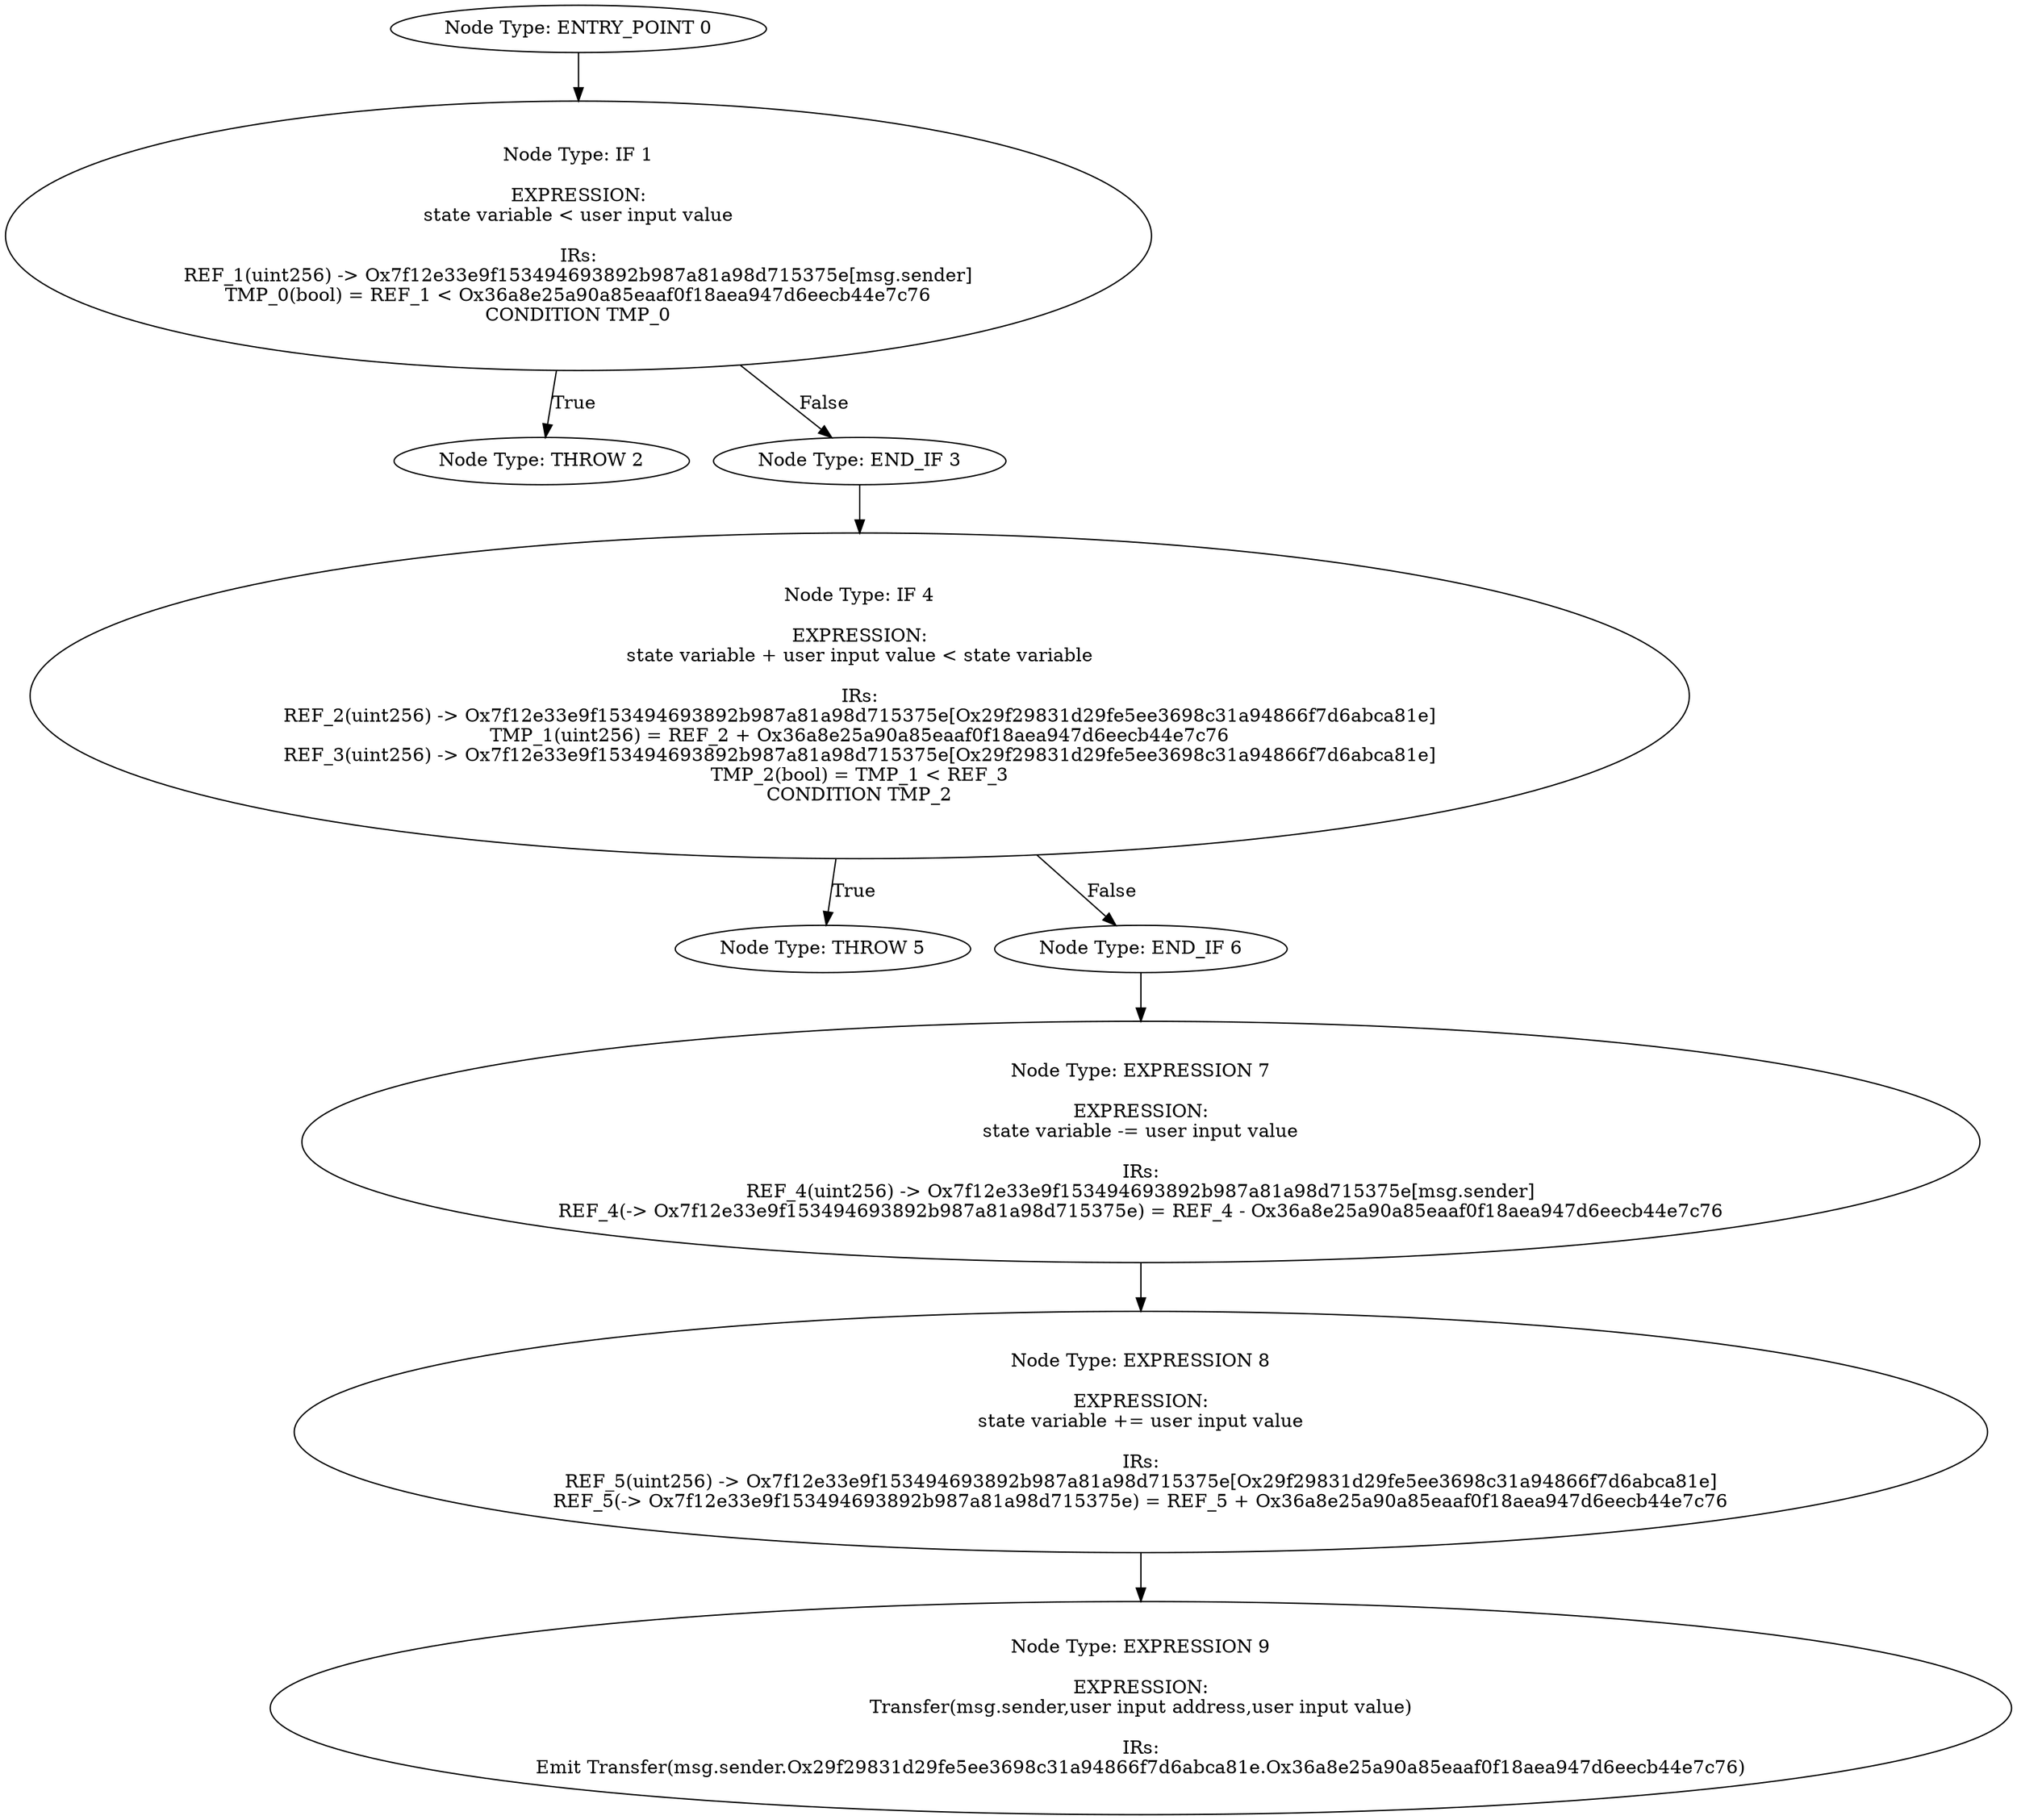 digraph{
0[label="Node Type: ENTRY_POINT 0
"];
0->1;
1[label="Node Type: IF 1

EXPRESSION:
state variable < user input value

IRs:
REF_1(uint256) -> Ox7f12e33e9f153494693892b987a81a98d715375e[msg.sender]
TMP_0(bool) = REF_1 < Ox36a8e25a90a85eaaf0f18aea947d6eecb44e7c76
CONDITION TMP_0"];
1->2[label="True"];
1->3[label="False"];
2[label="Node Type: THROW 2
"];
3[label="Node Type: END_IF 3
"];
3->4;
4[label="Node Type: IF 4

EXPRESSION:
state variable + user input value < state variable

IRs:
REF_2(uint256) -> Ox7f12e33e9f153494693892b987a81a98d715375e[Ox29f29831d29fe5ee3698c31a94866f7d6abca81e]
TMP_1(uint256) = REF_2 + Ox36a8e25a90a85eaaf0f18aea947d6eecb44e7c76
REF_3(uint256) -> Ox7f12e33e9f153494693892b987a81a98d715375e[Ox29f29831d29fe5ee3698c31a94866f7d6abca81e]
TMP_2(bool) = TMP_1 < REF_3
CONDITION TMP_2"];
4->5[label="True"];
4->6[label="False"];
5[label="Node Type: THROW 5
"];
6[label="Node Type: END_IF 6
"];
6->7;
7[label="Node Type: EXPRESSION 7

EXPRESSION:
state variable -= user input value

IRs:
REF_4(uint256) -> Ox7f12e33e9f153494693892b987a81a98d715375e[msg.sender]
REF_4(-> Ox7f12e33e9f153494693892b987a81a98d715375e) = REF_4 - Ox36a8e25a90a85eaaf0f18aea947d6eecb44e7c76"];
7->8;
8[label="Node Type: EXPRESSION 8

EXPRESSION:
state variable += user input value

IRs:
REF_5(uint256) -> Ox7f12e33e9f153494693892b987a81a98d715375e[Ox29f29831d29fe5ee3698c31a94866f7d6abca81e]
REF_5(-> Ox7f12e33e9f153494693892b987a81a98d715375e) = REF_5 + Ox36a8e25a90a85eaaf0f18aea947d6eecb44e7c76"];
8->9;
9[label="Node Type: EXPRESSION 9

EXPRESSION:
Transfer(msg.sender,user input address,user input value)

IRs:
Emit Transfer(msg.sender.Ox29f29831d29fe5ee3698c31a94866f7d6abca81e.Ox36a8e25a90a85eaaf0f18aea947d6eecb44e7c76)"];
}



/*
The function transfers a user input amount from a user to a
user input address.
*/